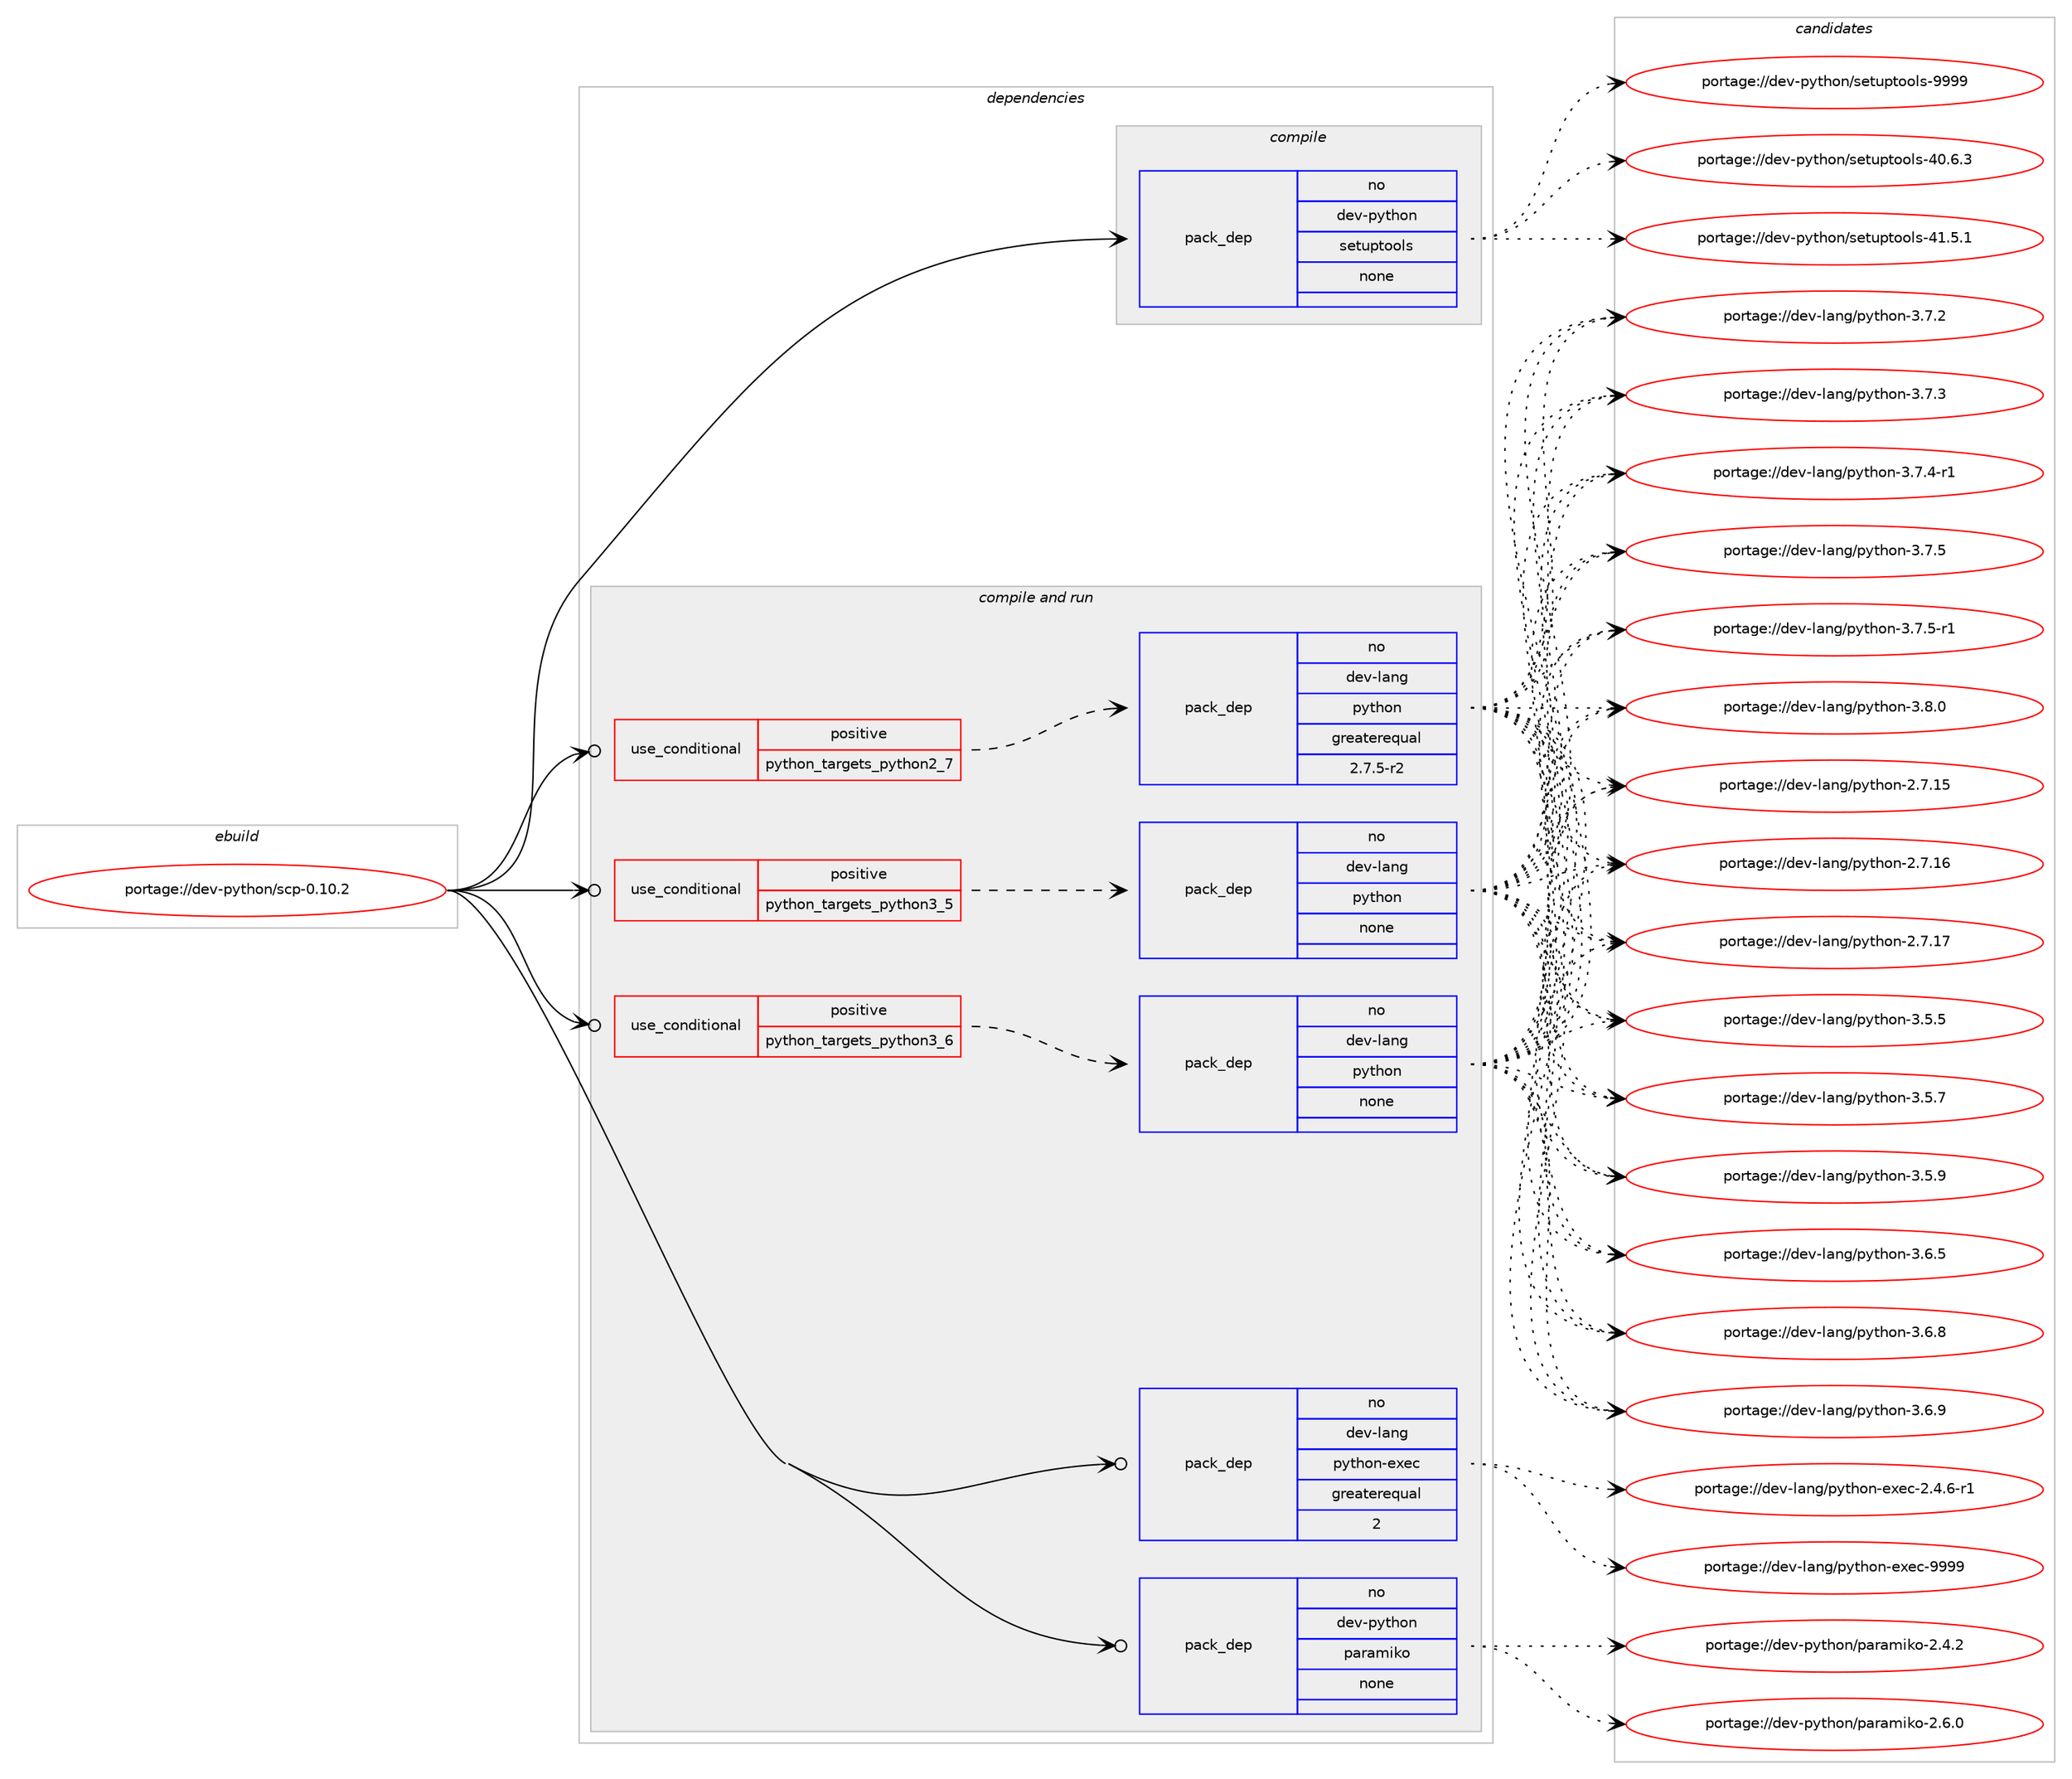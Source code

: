 digraph prolog {

# *************
# Graph options
# *************

newrank=true;
concentrate=true;
compound=true;
graph [rankdir=LR,fontname=Helvetica,fontsize=10,ranksep=1.5];#, ranksep=2.5, nodesep=0.2];
edge  [arrowhead=vee];
node  [fontname=Helvetica,fontsize=10];

# **********
# The ebuild
# **********

subgraph cluster_leftcol {
color=gray;
rank=same;
label=<<i>ebuild</i>>;
id [label="portage://dev-python/scp-0.10.2", color=red, width=4, href="../dev-python/scp-0.10.2.svg"];
}

# ****************
# The dependencies
# ****************

subgraph cluster_midcol {
color=gray;
label=<<i>dependencies</i>>;
subgraph cluster_compile {
fillcolor="#eeeeee";
style=filled;
label=<<i>compile</i>>;
subgraph pack129727 {
dependency171507 [label=<<TABLE BORDER="0" CELLBORDER="1" CELLSPACING="0" CELLPADDING="4" WIDTH="220"><TR><TD ROWSPAN="6" CELLPADDING="30">pack_dep</TD></TR><TR><TD WIDTH="110">no</TD></TR><TR><TD>dev-python</TD></TR><TR><TD>setuptools</TD></TR><TR><TD>none</TD></TR><TR><TD></TD></TR></TABLE>>, shape=none, color=blue];
}
id:e -> dependency171507:w [weight=20,style="solid",arrowhead="vee"];
}
subgraph cluster_compileandrun {
fillcolor="#eeeeee";
style=filled;
label=<<i>compile and run</i>>;
subgraph cond38377 {
dependency171508 [label=<<TABLE BORDER="0" CELLBORDER="1" CELLSPACING="0" CELLPADDING="4"><TR><TD ROWSPAN="3" CELLPADDING="10">use_conditional</TD></TR><TR><TD>positive</TD></TR><TR><TD>python_targets_python2_7</TD></TR></TABLE>>, shape=none, color=red];
subgraph pack129728 {
dependency171509 [label=<<TABLE BORDER="0" CELLBORDER="1" CELLSPACING="0" CELLPADDING="4" WIDTH="220"><TR><TD ROWSPAN="6" CELLPADDING="30">pack_dep</TD></TR><TR><TD WIDTH="110">no</TD></TR><TR><TD>dev-lang</TD></TR><TR><TD>python</TD></TR><TR><TD>greaterequal</TD></TR><TR><TD>2.7.5-r2</TD></TR></TABLE>>, shape=none, color=blue];
}
dependency171508:e -> dependency171509:w [weight=20,style="dashed",arrowhead="vee"];
}
id:e -> dependency171508:w [weight=20,style="solid",arrowhead="odotvee"];
subgraph cond38378 {
dependency171510 [label=<<TABLE BORDER="0" CELLBORDER="1" CELLSPACING="0" CELLPADDING="4"><TR><TD ROWSPAN="3" CELLPADDING="10">use_conditional</TD></TR><TR><TD>positive</TD></TR><TR><TD>python_targets_python3_5</TD></TR></TABLE>>, shape=none, color=red];
subgraph pack129729 {
dependency171511 [label=<<TABLE BORDER="0" CELLBORDER="1" CELLSPACING="0" CELLPADDING="4" WIDTH="220"><TR><TD ROWSPAN="6" CELLPADDING="30">pack_dep</TD></TR><TR><TD WIDTH="110">no</TD></TR><TR><TD>dev-lang</TD></TR><TR><TD>python</TD></TR><TR><TD>none</TD></TR><TR><TD></TD></TR></TABLE>>, shape=none, color=blue];
}
dependency171510:e -> dependency171511:w [weight=20,style="dashed",arrowhead="vee"];
}
id:e -> dependency171510:w [weight=20,style="solid",arrowhead="odotvee"];
subgraph cond38379 {
dependency171512 [label=<<TABLE BORDER="0" CELLBORDER="1" CELLSPACING="0" CELLPADDING="4"><TR><TD ROWSPAN="3" CELLPADDING="10">use_conditional</TD></TR><TR><TD>positive</TD></TR><TR><TD>python_targets_python3_6</TD></TR></TABLE>>, shape=none, color=red];
subgraph pack129730 {
dependency171513 [label=<<TABLE BORDER="0" CELLBORDER="1" CELLSPACING="0" CELLPADDING="4" WIDTH="220"><TR><TD ROWSPAN="6" CELLPADDING="30">pack_dep</TD></TR><TR><TD WIDTH="110">no</TD></TR><TR><TD>dev-lang</TD></TR><TR><TD>python</TD></TR><TR><TD>none</TD></TR><TR><TD></TD></TR></TABLE>>, shape=none, color=blue];
}
dependency171512:e -> dependency171513:w [weight=20,style="dashed",arrowhead="vee"];
}
id:e -> dependency171512:w [weight=20,style="solid",arrowhead="odotvee"];
subgraph pack129731 {
dependency171514 [label=<<TABLE BORDER="0" CELLBORDER="1" CELLSPACING="0" CELLPADDING="4" WIDTH="220"><TR><TD ROWSPAN="6" CELLPADDING="30">pack_dep</TD></TR><TR><TD WIDTH="110">no</TD></TR><TR><TD>dev-lang</TD></TR><TR><TD>python-exec</TD></TR><TR><TD>greaterequal</TD></TR><TR><TD>2</TD></TR></TABLE>>, shape=none, color=blue];
}
id:e -> dependency171514:w [weight=20,style="solid",arrowhead="odotvee"];
subgraph pack129732 {
dependency171515 [label=<<TABLE BORDER="0" CELLBORDER="1" CELLSPACING="0" CELLPADDING="4" WIDTH="220"><TR><TD ROWSPAN="6" CELLPADDING="30">pack_dep</TD></TR><TR><TD WIDTH="110">no</TD></TR><TR><TD>dev-python</TD></TR><TR><TD>paramiko</TD></TR><TR><TD>none</TD></TR><TR><TD></TD></TR></TABLE>>, shape=none, color=blue];
}
id:e -> dependency171515:w [weight=20,style="solid",arrowhead="odotvee"];
}
subgraph cluster_run {
fillcolor="#eeeeee";
style=filled;
label=<<i>run</i>>;
}
}

# **************
# The candidates
# **************

subgraph cluster_choices {
rank=same;
color=gray;
label=<<i>candidates</i>>;

subgraph choice129727 {
color=black;
nodesep=1;
choiceportage100101118451121211161041111104711510111611711211611111110811545524846544651 [label="portage://dev-python/setuptools-40.6.3", color=red, width=4,href="../dev-python/setuptools-40.6.3.svg"];
choiceportage100101118451121211161041111104711510111611711211611111110811545524946534649 [label="portage://dev-python/setuptools-41.5.1", color=red, width=4,href="../dev-python/setuptools-41.5.1.svg"];
choiceportage10010111845112121116104111110471151011161171121161111111081154557575757 [label="portage://dev-python/setuptools-9999", color=red, width=4,href="../dev-python/setuptools-9999.svg"];
dependency171507:e -> choiceportage100101118451121211161041111104711510111611711211611111110811545524846544651:w [style=dotted,weight="100"];
dependency171507:e -> choiceportage100101118451121211161041111104711510111611711211611111110811545524946534649:w [style=dotted,weight="100"];
dependency171507:e -> choiceportage10010111845112121116104111110471151011161171121161111111081154557575757:w [style=dotted,weight="100"];
}
subgraph choice129728 {
color=black;
nodesep=1;
choiceportage10010111845108971101034711212111610411111045504655464953 [label="portage://dev-lang/python-2.7.15", color=red, width=4,href="../dev-lang/python-2.7.15.svg"];
choiceportage10010111845108971101034711212111610411111045504655464954 [label="portage://dev-lang/python-2.7.16", color=red, width=4,href="../dev-lang/python-2.7.16.svg"];
choiceportage10010111845108971101034711212111610411111045504655464955 [label="portage://dev-lang/python-2.7.17", color=red, width=4,href="../dev-lang/python-2.7.17.svg"];
choiceportage100101118451089711010347112121116104111110455146534653 [label="portage://dev-lang/python-3.5.5", color=red, width=4,href="../dev-lang/python-3.5.5.svg"];
choiceportage100101118451089711010347112121116104111110455146534655 [label="portage://dev-lang/python-3.5.7", color=red, width=4,href="../dev-lang/python-3.5.7.svg"];
choiceportage100101118451089711010347112121116104111110455146534657 [label="portage://dev-lang/python-3.5.9", color=red, width=4,href="../dev-lang/python-3.5.9.svg"];
choiceportage100101118451089711010347112121116104111110455146544653 [label="portage://dev-lang/python-3.6.5", color=red, width=4,href="../dev-lang/python-3.6.5.svg"];
choiceportage100101118451089711010347112121116104111110455146544656 [label="portage://dev-lang/python-3.6.8", color=red, width=4,href="../dev-lang/python-3.6.8.svg"];
choiceportage100101118451089711010347112121116104111110455146544657 [label="portage://dev-lang/python-3.6.9", color=red, width=4,href="../dev-lang/python-3.6.9.svg"];
choiceportage100101118451089711010347112121116104111110455146554650 [label="portage://dev-lang/python-3.7.2", color=red, width=4,href="../dev-lang/python-3.7.2.svg"];
choiceportage100101118451089711010347112121116104111110455146554651 [label="portage://dev-lang/python-3.7.3", color=red, width=4,href="../dev-lang/python-3.7.3.svg"];
choiceportage1001011184510897110103471121211161041111104551465546524511449 [label="portage://dev-lang/python-3.7.4-r1", color=red, width=4,href="../dev-lang/python-3.7.4-r1.svg"];
choiceportage100101118451089711010347112121116104111110455146554653 [label="portage://dev-lang/python-3.7.5", color=red, width=4,href="../dev-lang/python-3.7.5.svg"];
choiceportage1001011184510897110103471121211161041111104551465546534511449 [label="portage://dev-lang/python-3.7.5-r1", color=red, width=4,href="../dev-lang/python-3.7.5-r1.svg"];
choiceportage100101118451089711010347112121116104111110455146564648 [label="portage://dev-lang/python-3.8.0", color=red, width=4,href="../dev-lang/python-3.8.0.svg"];
dependency171509:e -> choiceportage10010111845108971101034711212111610411111045504655464953:w [style=dotted,weight="100"];
dependency171509:e -> choiceportage10010111845108971101034711212111610411111045504655464954:w [style=dotted,weight="100"];
dependency171509:e -> choiceportage10010111845108971101034711212111610411111045504655464955:w [style=dotted,weight="100"];
dependency171509:e -> choiceportage100101118451089711010347112121116104111110455146534653:w [style=dotted,weight="100"];
dependency171509:e -> choiceportage100101118451089711010347112121116104111110455146534655:w [style=dotted,weight="100"];
dependency171509:e -> choiceportage100101118451089711010347112121116104111110455146534657:w [style=dotted,weight="100"];
dependency171509:e -> choiceportage100101118451089711010347112121116104111110455146544653:w [style=dotted,weight="100"];
dependency171509:e -> choiceportage100101118451089711010347112121116104111110455146544656:w [style=dotted,weight="100"];
dependency171509:e -> choiceportage100101118451089711010347112121116104111110455146544657:w [style=dotted,weight="100"];
dependency171509:e -> choiceportage100101118451089711010347112121116104111110455146554650:w [style=dotted,weight="100"];
dependency171509:e -> choiceportage100101118451089711010347112121116104111110455146554651:w [style=dotted,weight="100"];
dependency171509:e -> choiceportage1001011184510897110103471121211161041111104551465546524511449:w [style=dotted,weight="100"];
dependency171509:e -> choiceportage100101118451089711010347112121116104111110455146554653:w [style=dotted,weight="100"];
dependency171509:e -> choiceportage1001011184510897110103471121211161041111104551465546534511449:w [style=dotted,weight="100"];
dependency171509:e -> choiceportage100101118451089711010347112121116104111110455146564648:w [style=dotted,weight="100"];
}
subgraph choice129729 {
color=black;
nodesep=1;
choiceportage10010111845108971101034711212111610411111045504655464953 [label="portage://dev-lang/python-2.7.15", color=red, width=4,href="../dev-lang/python-2.7.15.svg"];
choiceportage10010111845108971101034711212111610411111045504655464954 [label="portage://dev-lang/python-2.7.16", color=red, width=4,href="../dev-lang/python-2.7.16.svg"];
choiceportage10010111845108971101034711212111610411111045504655464955 [label="portage://dev-lang/python-2.7.17", color=red, width=4,href="../dev-lang/python-2.7.17.svg"];
choiceportage100101118451089711010347112121116104111110455146534653 [label="portage://dev-lang/python-3.5.5", color=red, width=4,href="../dev-lang/python-3.5.5.svg"];
choiceportage100101118451089711010347112121116104111110455146534655 [label="portage://dev-lang/python-3.5.7", color=red, width=4,href="../dev-lang/python-3.5.7.svg"];
choiceportage100101118451089711010347112121116104111110455146534657 [label="portage://dev-lang/python-3.5.9", color=red, width=4,href="../dev-lang/python-3.5.9.svg"];
choiceportage100101118451089711010347112121116104111110455146544653 [label="portage://dev-lang/python-3.6.5", color=red, width=4,href="../dev-lang/python-3.6.5.svg"];
choiceportage100101118451089711010347112121116104111110455146544656 [label="portage://dev-lang/python-3.6.8", color=red, width=4,href="../dev-lang/python-3.6.8.svg"];
choiceportage100101118451089711010347112121116104111110455146544657 [label="portage://dev-lang/python-3.6.9", color=red, width=4,href="../dev-lang/python-3.6.9.svg"];
choiceportage100101118451089711010347112121116104111110455146554650 [label="portage://dev-lang/python-3.7.2", color=red, width=4,href="../dev-lang/python-3.7.2.svg"];
choiceportage100101118451089711010347112121116104111110455146554651 [label="portage://dev-lang/python-3.7.3", color=red, width=4,href="../dev-lang/python-3.7.3.svg"];
choiceportage1001011184510897110103471121211161041111104551465546524511449 [label="portage://dev-lang/python-3.7.4-r1", color=red, width=4,href="../dev-lang/python-3.7.4-r1.svg"];
choiceportage100101118451089711010347112121116104111110455146554653 [label="portage://dev-lang/python-3.7.5", color=red, width=4,href="../dev-lang/python-3.7.5.svg"];
choiceportage1001011184510897110103471121211161041111104551465546534511449 [label="portage://dev-lang/python-3.7.5-r1", color=red, width=4,href="../dev-lang/python-3.7.5-r1.svg"];
choiceportage100101118451089711010347112121116104111110455146564648 [label="portage://dev-lang/python-3.8.0", color=red, width=4,href="../dev-lang/python-3.8.0.svg"];
dependency171511:e -> choiceportage10010111845108971101034711212111610411111045504655464953:w [style=dotted,weight="100"];
dependency171511:e -> choiceportage10010111845108971101034711212111610411111045504655464954:w [style=dotted,weight="100"];
dependency171511:e -> choiceportage10010111845108971101034711212111610411111045504655464955:w [style=dotted,weight="100"];
dependency171511:e -> choiceportage100101118451089711010347112121116104111110455146534653:w [style=dotted,weight="100"];
dependency171511:e -> choiceportage100101118451089711010347112121116104111110455146534655:w [style=dotted,weight="100"];
dependency171511:e -> choiceportage100101118451089711010347112121116104111110455146534657:w [style=dotted,weight="100"];
dependency171511:e -> choiceportage100101118451089711010347112121116104111110455146544653:w [style=dotted,weight="100"];
dependency171511:e -> choiceportage100101118451089711010347112121116104111110455146544656:w [style=dotted,weight="100"];
dependency171511:e -> choiceportage100101118451089711010347112121116104111110455146544657:w [style=dotted,weight="100"];
dependency171511:e -> choiceportage100101118451089711010347112121116104111110455146554650:w [style=dotted,weight="100"];
dependency171511:e -> choiceportage100101118451089711010347112121116104111110455146554651:w [style=dotted,weight="100"];
dependency171511:e -> choiceportage1001011184510897110103471121211161041111104551465546524511449:w [style=dotted,weight="100"];
dependency171511:e -> choiceportage100101118451089711010347112121116104111110455146554653:w [style=dotted,weight="100"];
dependency171511:e -> choiceportage1001011184510897110103471121211161041111104551465546534511449:w [style=dotted,weight="100"];
dependency171511:e -> choiceportage100101118451089711010347112121116104111110455146564648:w [style=dotted,weight="100"];
}
subgraph choice129730 {
color=black;
nodesep=1;
choiceportage10010111845108971101034711212111610411111045504655464953 [label="portage://dev-lang/python-2.7.15", color=red, width=4,href="../dev-lang/python-2.7.15.svg"];
choiceportage10010111845108971101034711212111610411111045504655464954 [label="portage://dev-lang/python-2.7.16", color=red, width=4,href="../dev-lang/python-2.7.16.svg"];
choiceportage10010111845108971101034711212111610411111045504655464955 [label="portage://dev-lang/python-2.7.17", color=red, width=4,href="../dev-lang/python-2.7.17.svg"];
choiceportage100101118451089711010347112121116104111110455146534653 [label="portage://dev-lang/python-3.5.5", color=red, width=4,href="../dev-lang/python-3.5.5.svg"];
choiceportage100101118451089711010347112121116104111110455146534655 [label="portage://dev-lang/python-3.5.7", color=red, width=4,href="../dev-lang/python-3.5.7.svg"];
choiceportage100101118451089711010347112121116104111110455146534657 [label="portage://dev-lang/python-3.5.9", color=red, width=4,href="../dev-lang/python-3.5.9.svg"];
choiceportage100101118451089711010347112121116104111110455146544653 [label="portage://dev-lang/python-3.6.5", color=red, width=4,href="../dev-lang/python-3.6.5.svg"];
choiceportage100101118451089711010347112121116104111110455146544656 [label="portage://dev-lang/python-3.6.8", color=red, width=4,href="../dev-lang/python-3.6.8.svg"];
choiceportage100101118451089711010347112121116104111110455146544657 [label="portage://dev-lang/python-3.6.9", color=red, width=4,href="../dev-lang/python-3.6.9.svg"];
choiceportage100101118451089711010347112121116104111110455146554650 [label="portage://dev-lang/python-3.7.2", color=red, width=4,href="../dev-lang/python-3.7.2.svg"];
choiceportage100101118451089711010347112121116104111110455146554651 [label="portage://dev-lang/python-3.7.3", color=red, width=4,href="../dev-lang/python-3.7.3.svg"];
choiceportage1001011184510897110103471121211161041111104551465546524511449 [label="portage://dev-lang/python-3.7.4-r1", color=red, width=4,href="../dev-lang/python-3.7.4-r1.svg"];
choiceportage100101118451089711010347112121116104111110455146554653 [label="portage://dev-lang/python-3.7.5", color=red, width=4,href="../dev-lang/python-3.7.5.svg"];
choiceportage1001011184510897110103471121211161041111104551465546534511449 [label="portage://dev-lang/python-3.7.5-r1", color=red, width=4,href="../dev-lang/python-3.7.5-r1.svg"];
choiceportage100101118451089711010347112121116104111110455146564648 [label="portage://dev-lang/python-3.8.0", color=red, width=4,href="../dev-lang/python-3.8.0.svg"];
dependency171513:e -> choiceportage10010111845108971101034711212111610411111045504655464953:w [style=dotted,weight="100"];
dependency171513:e -> choiceportage10010111845108971101034711212111610411111045504655464954:w [style=dotted,weight="100"];
dependency171513:e -> choiceportage10010111845108971101034711212111610411111045504655464955:w [style=dotted,weight="100"];
dependency171513:e -> choiceportage100101118451089711010347112121116104111110455146534653:w [style=dotted,weight="100"];
dependency171513:e -> choiceportage100101118451089711010347112121116104111110455146534655:w [style=dotted,weight="100"];
dependency171513:e -> choiceportage100101118451089711010347112121116104111110455146534657:w [style=dotted,weight="100"];
dependency171513:e -> choiceportage100101118451089711010347112121116104111110455146544653:w [style=dotted,weight="100"];
dependency171513:e -> choiceportage100101118451089711010347112121116104111110455146544656:w [style=dotted,weight="100"];
dependency171513:e -> choiceportage100101118451089711010347112121116104111110455146544657:w [style=dotted,weight="100"];
dependency171513:e -> choiceportage100101118451089711010347112121116104111110455146554650:w [style=dotted,weight="100"];
dependency171513:e -> choiceportage100101118451089711010347112121116104111110455146554651:w [style=dotted,weight="100"];
dependency171513:e -> choiceportage1001011184510897110103471121211161041111104551465546524511449:w [style=dotted,weight="100"];
dependency171513:e -> choiceportage100101118451089711010347112121116104111110455146554653:w [style=dotted,weight="100"];
dependency171513:e -> choiceportage1001011184510897110103471121211161041111104551465546534511449:w [style=dotted,weight="100"];
dependency171513:e -> choiceportage100101118451089711010347112121116104111110455146564648:w [style=dotted,weight="100"];
}
subgraph choice129731 {
color=black;
nodesep=1;
choiceportage10010111845108971101034711212111610411111045101120101994550465246544511449 [label="portage://dev-lang/python-exec-2.4.6-r1", color=red, width=4,href="../dev-lang/python-exec-2.4.6-r1.svg"];
choiceportage10010111845108971101034711212111610411111045101120101994557575757 [label="portage://dev-lang/python-exec-9999", color=red, width=4,href="../dev-lang/python-exec-9999.svg"];
dependency171514:e -> choiceportage10010111845108971101034711212111610411111045101120101994550465246544511449:w [style=dotted,weight="100"];
dependency171514:e -> choiceportage10010111845108971101034711212111610411111045101120101994557575757:w [style=dotted,weight="100"];
}
subgraph choice129732 {
color=black;
nodesep=1;
choiceportage10010111845112121116104111110471129711497109105107111455046524650 [label="portage://dev-python/paramiko-2.4.2", color=red, width=4,href="../dev-python/paramiko-2.4.2.svg"];
choiceportage10010111845112121116104111110471129711497109105107111455046544648 [label="portage://dev-python/paramiko-2.6.0", color=red, width=4,href="../dev-python/paramiko-2.6.0.svg"];
dependency171515:e -> choiceportage10010111845112121116104111110471129711497109105107111455046524650:w [style=dotted,weight="100"];
dependency171515:e -> choiceportage10010111845112121116104111110471129711497109105107111455046544648:w [style=dotted,weight="100"];
}
}

}
